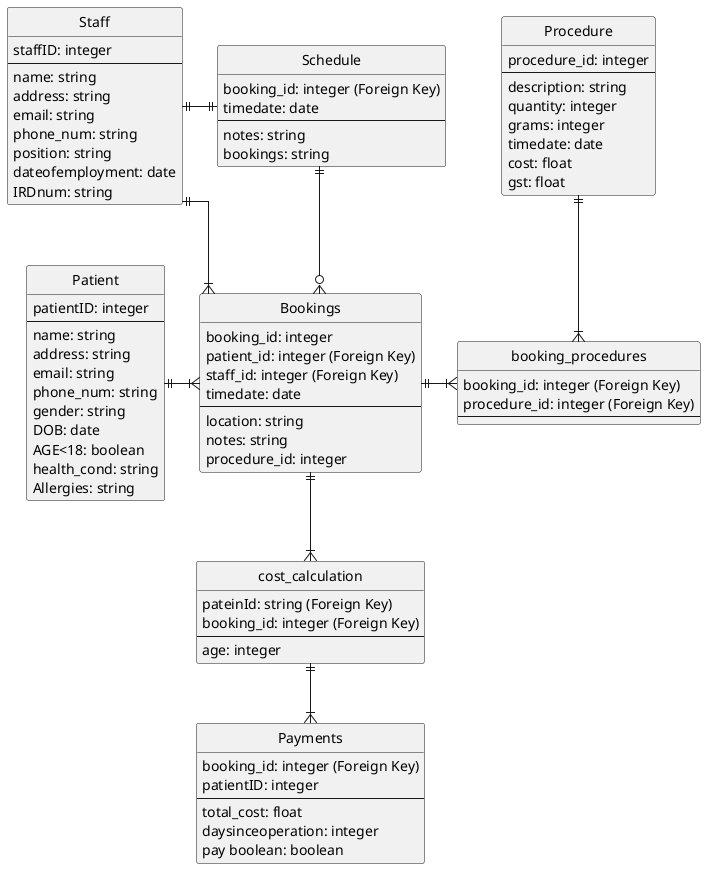 @startuml
skinparam Style StrictUML
skinparam Linetype ortho 



class Patient {
    patientID: integer 
    --
    name: string
    address: string
    email: string
    phone_num: string
    gender: string
    DOB: date
    AGE<18: boolean
    health_cond: string
    Allergies: string
}

class Staff {
    staffID: integer
    --
    name: string
    address: string
    email: string
    phone_num: string
    position: string
    dateofemployment: date
    IRDnum: string
}

class Bookings {
    booking_id: integer
    patient_id: integer (Foreign Key)
    staff_id: integer (Foreign Key)
    timedate: date
    --
    location: string
    notes: string
    procedure_id: integer
}

class Procedure {
    procedure_id: integer
    --
    description: string
    quantity: integer
    grams: integer
    timedate: date
    cost: float
    gst: float
}

class booking_procedures {
    booking_id: integer (Foreign Key)
    procedure_id: integer (Foreign Key)
    --
}

class Schedule {
    booking_id: integer (Foreign Key)
    timedate: date
    --
    notes: string
    bookings: string
}

class Payments {
    booking_id: integer (Foreign Key)
    patientID: integer
    --
    total_cost: float
    daysinceoperation: integer
    pay boolean: boolean
}

class cost_calculation {
    pateinId: string (Foreign Key)
    booking_id: integer (Foreign Key)
    --
    age: integer
}
Patient ||-|{ Bookings
Staff ||--|{ Bookings
Bookings ||-|{ booking_procedures
Procedure ||--|{ booking_procedures
Schedule ||-o{ Bookings
Staff ||-|| Schedule
Bookings ||--|{cost_calculation
cost_calculation ||--|{ Payments
@enduml